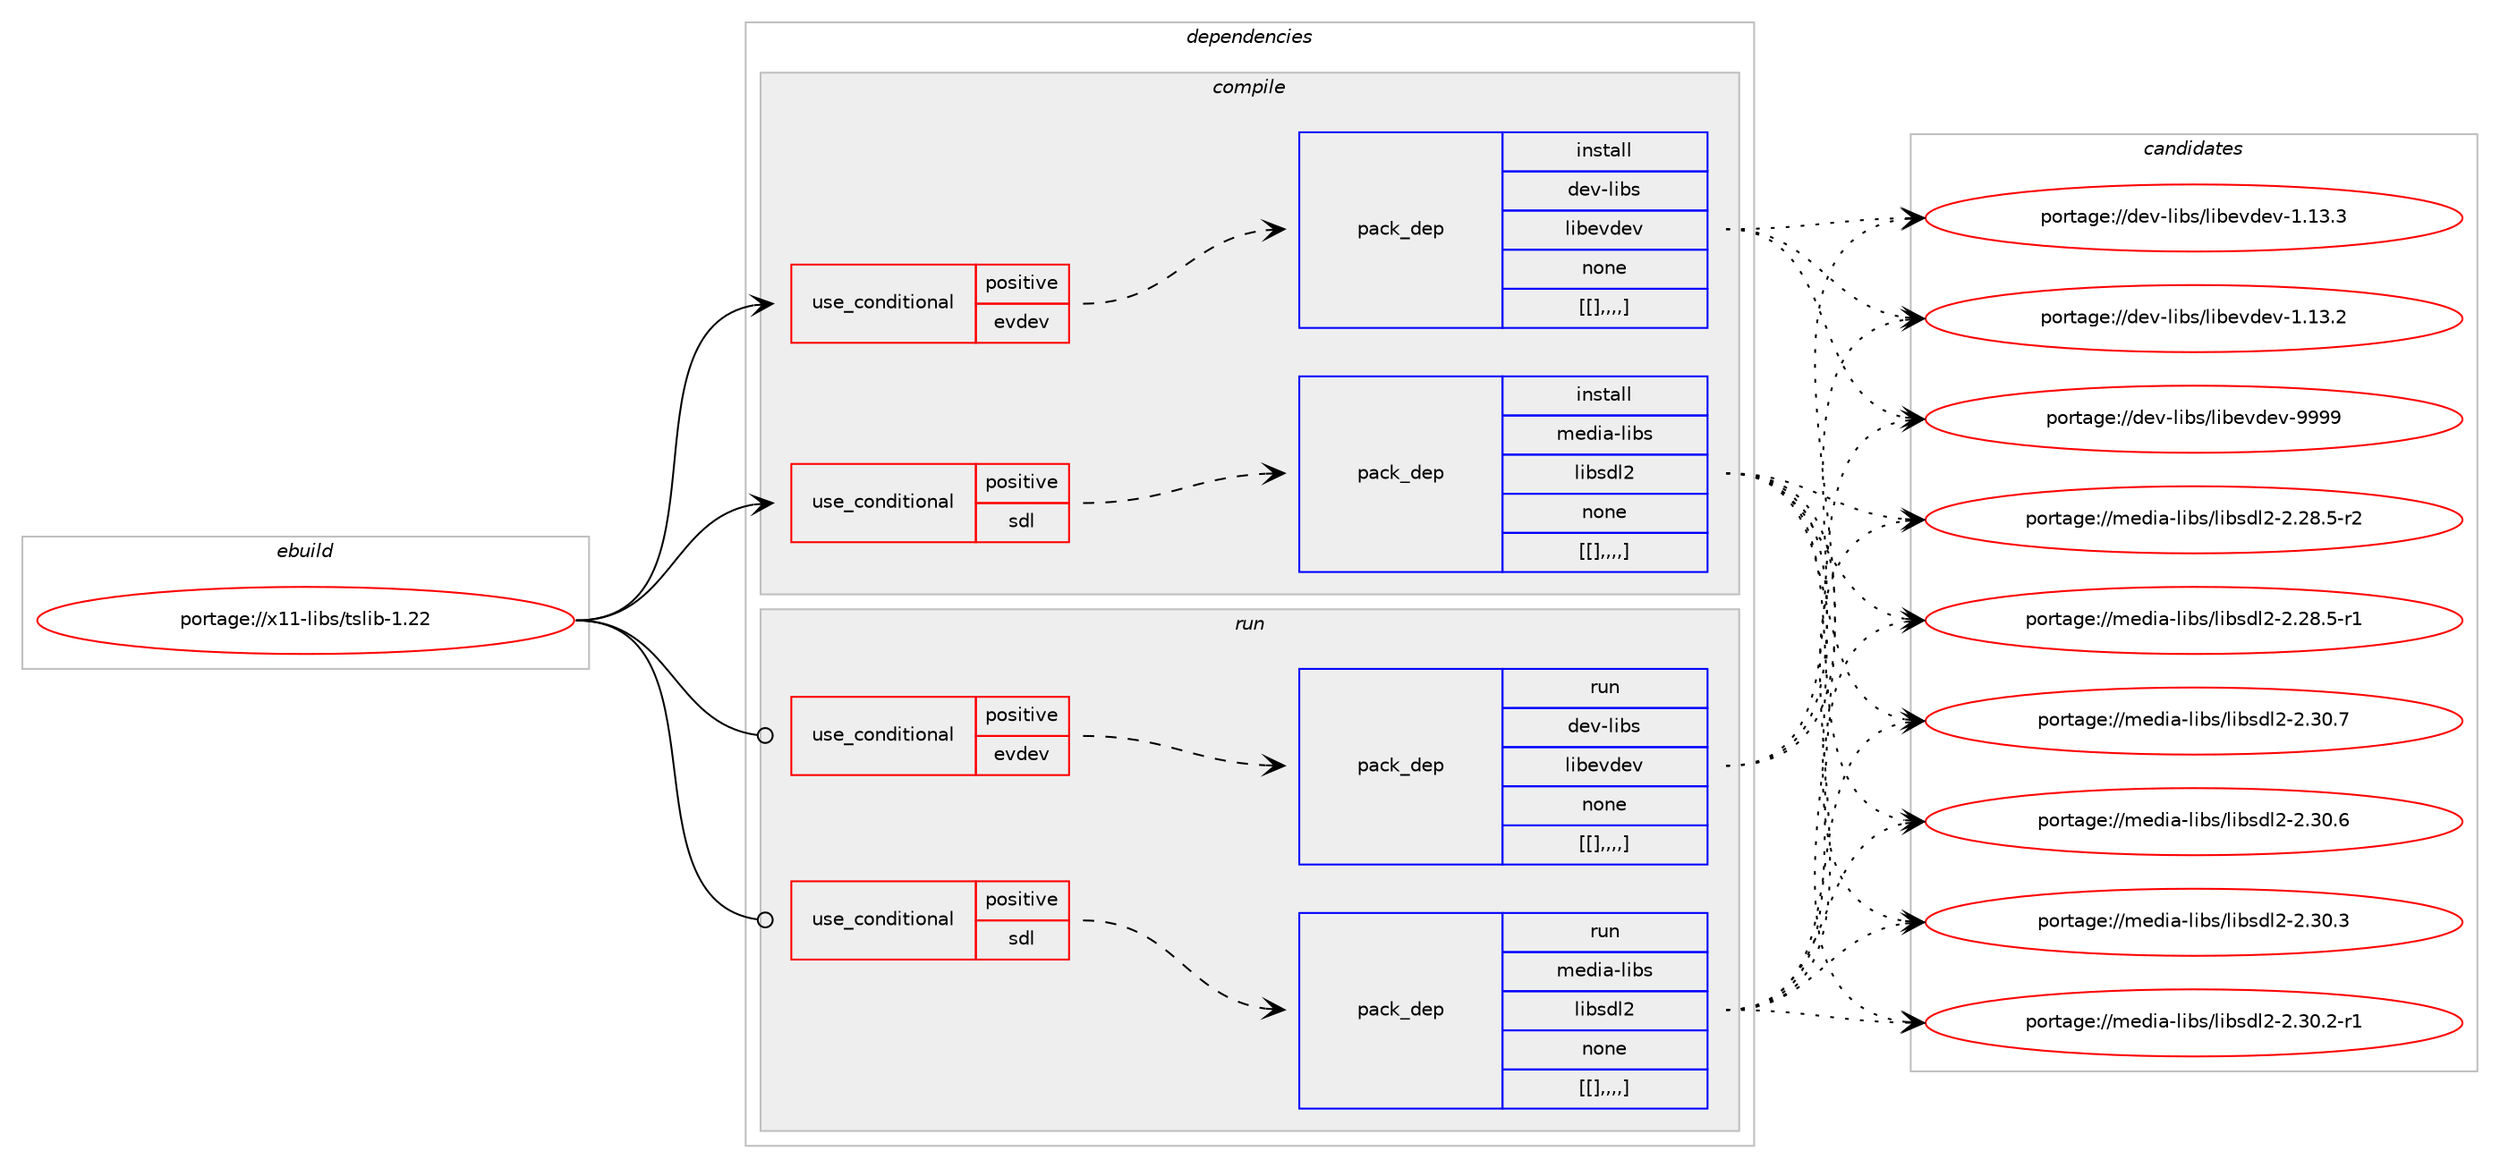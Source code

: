 digraph prolog {

# *************
# Graph options
# *************

newrank=true;
concentrate=true;
compound=true;
graph [rankdir=LR,fontname=Helvetica,fontsize=10,ranksep=1.5];#, ranksep=2.5, nodesep=0.2];
edge  [arrowhead=vee];
node  [fontname=Helvetica,fontsize=10];

# **********
# The ebuild
# **********

subgraph cluster_leftcol {
color=gray;
label=<<i>ebuild</i>>;
id [label="portage://x11-libs/tslib-1.22", color=red, width=4, href="../x11-libs/tslib-1.22.svg"];
}

# ****************
# The dependencies
# ****************

subgraph cluster_midcol {
color=gray;
label=<<i>dependencies</i>>;
subgraph cluster_compile {
fillcolor="#eeeeee";
style=filled;
label=<<i>compile</i>>;
subgraph cond11885 {
dependency33751 [label=<<TABLE BORDER="0" CELLBORDER="1" CELLSPACING="0" CELLPADDING="4"><TR><TD ROWSPAN="3" CELLPADDING="10">use_conditional</TD></TR><TR><TD>positive</TD></TR><TR><TD>evdev</TD></TR></TABLE>>, shape=none, color=red];
subgraph pack21636 {
dependency33752 [label=<<TABLE BORDER="0" CELLBORDER="1" CELLSPACING="0" CELLPADDING="4" WIDTH="220"><TR><TD ROWSPAN="6" CELLPADDING="30">pack_dep</TD></TR><TR><TD WIDTH="110">install</TD></TR><TR><TD>dev-libs</TD></TR><TR><TD>libevdev</TD></TR><TR><TD>none</TD></TR><TR><TD>[[],,,,]</TD></TR></TABLE>>, shape=none, color=blue];
}
dependency33751:e -> dependency33752:w [weight=20,style="dashed",arrowhead="vee"];
}
id:e -> dependency33751:w [weight=20,style="solid",arrowhead="vee"];
subgraph cond11886 {
dependency33753 [label=<<TABLE BORDER="0" CELLBORDER="1" CELLSPACING="0" CELLPADDING="4"><TR><TD ROWSPAN="3" CELLPADDING="10">use_conditional</TD></TR><TR><TD>positive</TD></TR><TR><TD>sdl</TD></TR></TABLE>>, shape=none, color=red];
subgraph pack21637 {
dependency33754 [label=<<TABLE BORDER="0" CELLBORDER="1" CELLSPACING="0" CELLPADDING="4" WIDTH="220"><TR><TD ROWSPAN="6" CELLPADDING="30">pack_dep</TD></TR><TR><TD WIDTH="110">install</TD></TR><TR><TD>media-libs</TD></TR><TR><TD>libsdl2</TD></TR><TR><TD>none</TD></TR><TR><TD>[[],,,,]</TD></TR></TABLE>>, shape=none, color=blue];
}
dependency33753:e -> dependency33754:w [weight=20,style="dashed",arrowhead="vee"];
}
id:e -> dependency33753:w [weight=20,style="solid",arrowhead="vee"];
}
subgraph cluster_compileandrun {
fillcolor="#eeeeee";
style=filled;
label=<<i>compile and run</i>>;
}
subgraph cluster_run {
fillcolor="#eeeeee";
style=filled;
label=<<i>run</i>>;
subgraph cond11887 {
dependency33755 [label=<<TABLE BORDER="0" CELLBORDER="1" CELLSPACING="0" CELLPADDING="4"><TR><TD ROWSPAN="3" CELLPADDING="10">use_conditional</TD></TR><TR><TD>positive</TD></TR><TR><TD>evdev</TD></TR></TABLE>>, shape=none, color=red];
subgraph pack21638 {
dependency33756 [label=<<TABLE BORDER="0" CELLBORDER="1" CELLSPACING="0" CELLPADDING="4" WIDTH="220"><TR><TD ROWSPAN="6" CELLPADDING="30">pack_dep</TD></TR><TR><TD WIDTH="110">run</TD></TR><TR><TD>dev-libs</TD></TR><TR><TD>libevdev</TD></TR><TR><TD>none</TD></TR><TR><TD>[[],,,,]</TD></TR></TABLE>>, shape=none, color=blue];
}
dependency33755:e -> dependency33756:w [weight=20,style="dashed",arrowhead="vee"];
}
id:e -> dependency33755:w [weight=20,style="solid",arrowhead="odot"];
subgraph cond11888 {
dependency33757 [label=<<TABLE BORDER="0" CELLBORDER="1" CELLSPACING="0" CELLPADDING="4"><TR><TD ROWSPAN="3" CELLPADDING="10">use_conditional</TD></TR><TR><TD>positive</TD></TR><TR><TD>sdl</TD></TR></TABLE>>, shape=none, color=red];
subgraph pack21639 {
dependency33758 [label=<<TABLE BORDER="0" CELLBORDER="1" CELLSPACING="0" CELLPADDING="4" WIDTH="220"><TR><TD ROWSPAN="6" CELLPADDING="30">pack_dep</TD></TR><TR><TD WIDTH="110">run</TD></TR><TR><TD>media-libs</TD></TR><TR><TD>libsdl2</TD></TR><TR><TD>none</TD></TR><TR><TD>[[],,,,]</TD></TR></TABLE>>, shape=none, color=blue];
}
dependency33757:e -> dependency33758:w [weight=20,style="dashed",arrowhead="vee"];
}
id:e -> dependency33757:w [weight=20,style="solid",arrowhead="odot"];
}
}

# **************
# The candidates
# **************

subgraph cluster_choices {
rank=same;
color=gray;
label=<<i>candidates</i>>;

subgraph choice21636 {
color=black;
nodesep=1;
choice100101118451081059811547108105981011181001011184557575757 [label="portage://dev-libs/libevdev-9999", color=red, width=4,href="../dev-libs/libevdev-9999.svg"];
choice1001011184510810598115471081059810111810010111845494649514651 [label="portage://dev-libs/libevdev-1.13.3", color=red, width=4,href="../dev-libs/libevdev-1.13.3.svg"];
choice1001011184510810598115471081059810111810010111845494649514650 [label="portage://dev-libs/libevdev-1.13.2", color=red, width=4,href="../dev-libs/libevdev-1.13.2.svg"];
dependency33752:e -> choice100101118451081059811547108105981011181001011184557575757:w [style=dotted,weight="100"];
dependency33752:e -> choice1001011184510810598115471081059810111810010111845494649514651:w [style=dotted,weight="100"];
dependency33752:e -> choice1001011184510810598115471081059810111810010111845494649514650:w [style=dotted,weight="100"];
}
subgraph choice21637 {
color=black;
nodesep=1;
choice10910110010597451081059811547108105981151001085045504651484655 [label="portage://media-libs/libsdl2-2.30.7", color=red, width=4,href="../media-libs/libsdl2-2.30.7.svg"];
choice10910110010597451081059811547108105981151001085045504651484654 [label="portage://media-libs/libsdl2-2.30.6", color=red, width=4,href="../media-libs/libsdl2-2.30.6.svg"];
choice10910110010597451081059811547108105981151001085045504651484651 [label="portage://media-libs/libsdl2-2.30.3", color=red, width=4,href="../media-libs/libsdl2-2.30.3.svg"];
choice109101100105974510810598115471081059811510010850455046514846504511449 [label="portage://media-libs/libsdl2-2.30.2-r1", color=red, width=4,href="../media-libs/libsdl2-2.30.2-r1.svg"];
choice109101100105974510810598115471081059811510010850455046505646534511450 [label="portage://media-libs/libsdl2-2.28.5-r2", color=red, width=4,href="../media-libs/libsdl2-2.28.5-r2.svg"];
choice109101100105974510810598115471081059811510010850455046505646534511449 [label="portage://media-libs/libsdl2-2.28.5-r1", color=red, width=4,href="../media-libs/libsdl2-2.28.5-r1.svg"];
dependency33754:e -> choice10910110010597451081059811547108105981151001085045504651484655:w [style=dotted,weight="100"];
dependency33754:e -> choice10910110010597451081059811547108105981151001085045504651484654:w [style=dotted,weight="100"];
dependency33754:e -> choice10910110010597451081059811547108105981151001085045504651484651:w [style=dotted,weight="100"];
dependency33754:e -> choice109101100105974510810598115471081059811510010850455046514846504511449:w [style=dotted,weight="100"];
dependency33754:e -> choice109101100105974510810598115471081059811510010850455046505646534511450:w [style=dotted,weight="100"];
dependency33754:e -> choice109101100105974510810598115471081059811510010850455046505646534511449:w [style=dotted,weight="100"];
}
subgraph choice21638 {
color=black;
nodesep=1;
choice100101118451081059811547108105981011181001011184557575757 [label="portage://dev-libs/libevdev-9999", color=red, width=4,href="../dev-libs/libevdev-9999.svg"];
choice1001011184510810598115471081059810111810010111845494649514651 [label="portage://dev-libs/libevdev-1.13.3", color=red, width=4,href="../dev-libs/libevdev-1.13.3.svg"];
choice1001011184510810598115471081059810111810010111845494649514650 [label="portage://dev-libs/libevdev-1.13.2", color=red, width=4,href="../dev-libs/libevdev-1.13.2.svg"];
dependency33756:e -> choice100101118451081059811547108105981011181001011184557575757:w [style=dotted,weight="100"];
dependency33756:e -> choice1001011184510810598115471081059810111810010111845494649514651:w [style=dotted,weight="100"];
dependency33756:e -> choice1001011184510810598115471081059810111810010111845494649514650:w [style=dotted,weight="100"];
}
subgraph choice21639 {
color=black;
nodesep=1;
choice10910110010597451081059811547108105981151001085045504651484655 [label="portage://media-libs/libsdl2-2.30.7", color=red, width=4,href="../media-libs/libsdl2-2.30.7.svg"];
choice10910110010597451081059811547108105981151001085045504651484654 [label="portage://media-libs/libsdl2-2.30.6", color=red, width=4,href="../media-libs/libsdl2-2.30.6.svg"];
choice10910110010597451081059811547108105981151001085045504651484651 [label="portage://media-libs/libsdl2-2.30.3", color=red, width=4,href="../media-libs/libsdl2-2.30.3.svg"];
choice109101100105974510810598115471081059811510010850455046514846504511449 [label="portage://media-libs/libsdl2-2.30.2-r1", color=red, width=4,href="../media-libs/libsdl2-2.30.2-r1.svg"];
choice109101100105974510810598115471081059811510010850455046505646534511450 [label="portage://media-libs/libsdl2-2.28.5-r2", color=red, width=4,href="../media-libs/libsdl2-2.28.5-r2.svg"];
choice109101100105974510810598115471081059811510010850455046505646534511449 [label="portage://media-libs/libsdl2-2.28.5-r1", color=red, width=4,href="../media-libs/libsdl2-2.28.5-r1.svg"];
dependency33758:e -> choice10910110010597451081059811547108105981151001085045504651484655:w [style=dotted,weight="100"];
dependency33758:e -> choice10910110010597451081059811547108105981151001085045504651484654:w [style=dotted,weight="100"];
dependency33758:e -> choice10910110010597451081059811547108105981151001085045504651484651:w [style=dotted,weight="100"];
dependency33758:e -> choice109101100105974510810598115471081059811510010850455046514846504511449:w [style=dotted,weight="100"];
dependency33758:e -> choice109101100105974510810598115471081059811510010850455046505646534511450:w [style=dotted,weight="100"];
dependency33758:e -> choice109101100105974510810598115471081059811510010850455046505646534511449:w [style=dotted,weight="100"];
}
}

}
